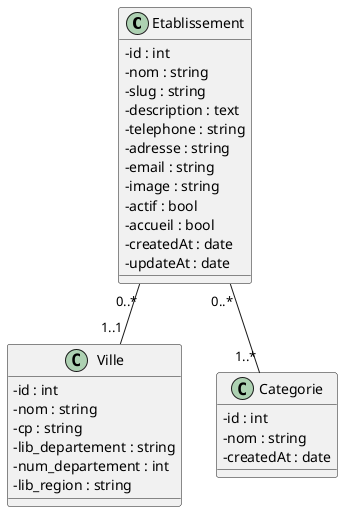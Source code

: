 @startuml
skinparam classAttributeIconSize 0

class Etablissement {
    - id : int
    - nom : string
    - slug : string
    - description : text
    - telephone : string
    - adresse : string
    - email : string
    - image : string
    - actif : bool
    - accueil : bool
    - createdAt : date
    - updateAt : date
}

class Ville {
    - id : int
    - nom : string
    - cp : string
    - lib_departement : string
    - num_departement : int
    - lib_region : string
}

class Categorie {
    - id : int
    - nom : string
    - createdAt : date
}

Etablissement "0..*" -- "1..*" Categorie
Etablissement "0..*" -- "1..1" Ville

@enduml